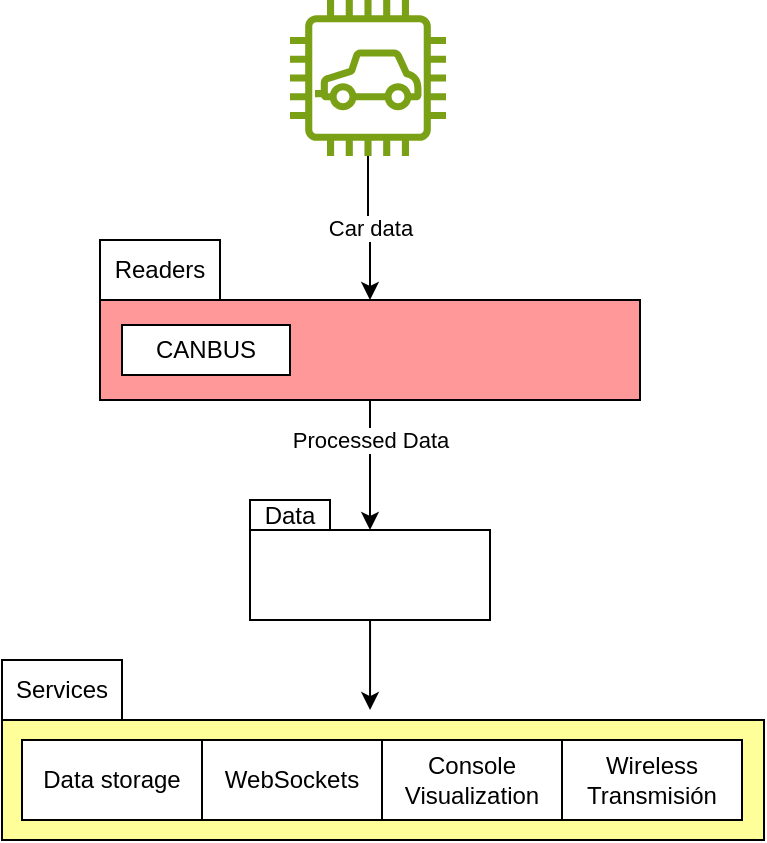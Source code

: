 <mxfile version="22.1.17" type="device">
  <diagram id="prtHgNgQTEPvFCAcTncT" name="Page-1">
    <mxGraphModel dx="1046" dy="483" grid="1" gridSize="10" guides="1" tooltips="1" connect="1" arrows="1" fold="1" page="1" pageScale="1" pageWidth="827" pageHeight="1169" math="0" shadow="0">
      <root>
        <mxCell id="0" />
        <mxCell id="1" parent="0" />
        <mxCell id="2SDTptHHvmgR0WQ0wzp4-34" value="" style="group" vertex="1" connectable="0" parent="1">
          <mxGeometry x="289" y="140" width="270" height="80" as="geometry" />
        </mxCell>
        <mxCell id="2SDTptHHvmgR0WQ0wzp4-1" value="" style="rounded=0;whiteSpace=wrap;html=1;fillColor=#FF9999;" vertex="1" parent="2SDTptHHvmgR0WQ0wzp4-34">
          <mxGeometry y="30" width="270" height="50" as="geometry" />
        </mxCell>
        <mxCell id="2SDTptHHvmgR0WQ0wzp4-26" value="" style="group" vertex="1" connectable="0" parent="2SDTptHHvmgR0WQ0wzp4-34">
          <mxGeometry width="60" height="30" as="geometry" />
        </mxCell>
        <mxCell id="2SDTptHHvmgR0WQ0wzp4-5" value="Readers" style="text;html=1;strokeColor=none;fillColor=none;align=center;verticalAlign=middle;whiteSpace=wrap;rounded=0;" vertex="1" parent="2SDTptHHvmgR0WQ0wzp4-26">
          <mxGeometry width="60" height="30" as="geometry" />
        </mxCell>
        <mxCell id="2SDTptHHvmgR0WQ0wzp4-15" value="" style="rounded=0;whiteSpace=wrap;html=1;fillColor=none;" vertex="1" parent="2SDTptHHvmgR0WQ0wzp4-26">
          <mxGeometry width="60" height="30" as="geometry" />
        </mxCell>
        <mxCell id="2SDTptHHvmgR0WQ0wzp4-33" value="" style="group" vertex="1" connectable="0" parent="1">
          <mxGeometry x="240" y="350" width="381" height="90" as="geometry" />
        </mxCell>
        <mxCell id="2SDTptHHvmgR0WQ0wzp4-4" value="" style="rounded=0;whiteSpace=wrap;html=1;fillColor=#FFFF99;" vertex="1" parent="2SDTptHHvmgR0WQ0wzp4-33">
          <mxGeometry y="30" width="381" height="60" as="geometry" />
        </mxCell>
        <mxCell id="2SDTptHHvmgR0WQ0wzp4-18" value="Services" style="text;html=1;strokeColor=none;fillColor=none;align=center;verticalAlign=middle;whiteSpace=wrap;rounded=0;" vertex="1" parent="2SDTptHHvmgR0WQ0wzp4-33">
          <mxGeometry width="60" height="30" as="geometry" />
        </mxCell>
        <mxCell id="2SDTptHHvmgR0WQ0wzp4-19" value="" style="rounded=0;whiteSpace=wrap;html=1;fillColor=none;" vertex="1" parent="2SDTptHHvmgR0WQ0wzp4-33">
          <mxGeometry width="60" height="30" as="geometry" />
        </mxCell>
        <mxCell id="2SDTptHHvmgR0WQ0wzp4-28" style="edgeStyle=orthogonalEdgeStyle;rounded=0;orthogonalLoop=1;jettySize=auto;html=1;entryX=0.5;entryY=0;entryDx=0;entryDy=0;" edge="1" parent="1" source="2SDTptHHvmgR0WQ0wzp4-1" target="2SDTptHHvmgR0WQ0wzp4-2">
          <mxGeometry relative="1" as="geometry" />
        </mxCell>
        <mxCell id="2SDTptHHvmgR0WQ0wzp4-32" value="Processed Data" style="edgeLabel;html=1;align=center;verticalAlign=middle;resizable=0;points=[];" vertex="1" connectable="0" parent="2SDTptHHvmgR0WQ0wzp4-28">
          <mxGeometry x="-0.4" relative="1" as="geometry">
            <mxPoint as="offset" />
          </mxGeometry>
        </mxCell>
        <mxCell id="2SDTptHHvmgR0WQ0wzp4-9" value="Data storage" style="rounded=0;whiteSpace=wrap;html=1;" vertex="1" parent="1">
          <mxGeometry x="250" y="390" width="90" height="40" as="geometry" />
        </mxCell>
        <mxCell id="2SDTptHHvmgR0WQ0wzp4-10" value="WebSockets" style="rounded=0;whiteSpace=wrap;html=1;" vertex="1" parent="1">
          <mxGeometry x="340" y="390" width="90" height="40" as="geometry" />
        </mxCell>
        <mxCell id="2SDTptHHvmgR0WQ0wzp4-11" value="Console Visualization" style="rounded=0;whiteSpace=wrap;html=1;" vertex="1" parent="1">
          <mxGeometry x="430" y="390" width="90" height="40" as="geometry" />
        </mxCell>
        <mxCell id="2SDTptHHvmgR0WQ0wzp4-12" value="Wireless Transmisión" style="rounded=0;whiteSpace=wrap;html=1;" vertex="1" parent="1">
          <mxGeometry x="520" y="390" width="90" height="40" as="geometry" />
        </mxCell>
        <mxCell id="2SDTptHHvmgR0WQ0wzp4-13" value="CANBUS" style="rounded=0;whiteSpace=wrap;html=1;" vertex="1" parent="1">
          <mxGeometry x="300" y="182.5" width="84" height="25" as="geometry" />
        </mxCell>
        <mxCell id="2SDTptHHvmgR0WQ0wzp4-31" value="Car data" style="edgeStyle=orthogonalEdgeStyle;rounded=0;orthogonalLoop=1;jettySize=auto;html=1;entryX=0.5;entryY=0;entryDx=0;entryDy=0;" edge="1" parent="1" source="2SDTptHHvmgR0WQ0wzp4-27" target="2SDTptHHvmgR0WQ0wzp4-1">
          <mxGeometry relative="1" as="geometry" />
        </mxCell>
        <mxCell id="2SDTptHHvmgR0WQ0wzp4-27" value="" style="sketch=0;outlineConnect=0;fontColor=#232F3E;gradientColor=none;fillColor=#7AA116;strokeColor=none;dashed=0;verticalLabelPosition=bottom;verticalAlign=top;align=center;html=1;fontSize=12;fontStyle=0;aspect=fixed;pointerEvents=1;shape=mxgraph.aws4.car;" vertex="1" parent="1">
          <mxGeometry x="384" y="20" width="78" height="78" as="geometry" />
        </mxCell>
        <mxCell id="2SDTptHHvmgR0WQ0wzp4-29" style="edgeStyle=orthogonalEdgeStyle;rounded=0;orthogonalLoop=1;jettySize=auto;html=1;entryX=0.483;entryY=-0.083;entryDx=0;entryDy=0;entryPerimeter=0;" edge="1" parent="1" source="2SDTptHHvmgR0WQ0wzp4-2" target="2SDTptHHvmgR0WQ0wzp4-4">
          <mxGeometry relative="1" as="geometry" />
        </mxCell>
        <mxCell id="2SDTptHHvmgR0WQ0wzp4-35" value="" style="group" vertex="1" connectable="0" parent="1">
          <mxGeometry x="364" y="270" width="120" height="60" as="geometry" />
        </mxCell>
        <mxCell id="2SDTptHHvmgR0WQ0wzp4-2" value="" style="rounded=0;whiteSpace=wrap;html=1;" vertex="1" parent="2SDTptHHvmgR0WQ0wzp4-35">
          <mxGeometry y="15" width="120" height="45" as="geometry" />
        </mxCell>
        <mxCell id="2SDTptHHvmgR0WQ0wzp4-16" value="Data" style="text;html=1;strokeColor=none;fillColor=none;align=center;verticalAlign=middle;whiteSpace=wrap;rounded=0;" vertex="1" parent="2SDTptHHvmgR0WQ0wzp4-35">
          <mxGeometry width="40" height="15" as="geometry" />
        </mxCell>
        <mxCell id="2SDTptHHvmgR0WQ0wzp4-17" value="" style="rounded=0;whiteSpace=wrap;html=1;fillColor=none;" vertex="1" parent="2SDTptHHvmgR0WQ0wzp4-35">
          <mxGeometry width="40" height="15" as="geometry" />
        </mxCell>
      </root>
    </mxGraphModel>
  </diagram>
</mxfile>
